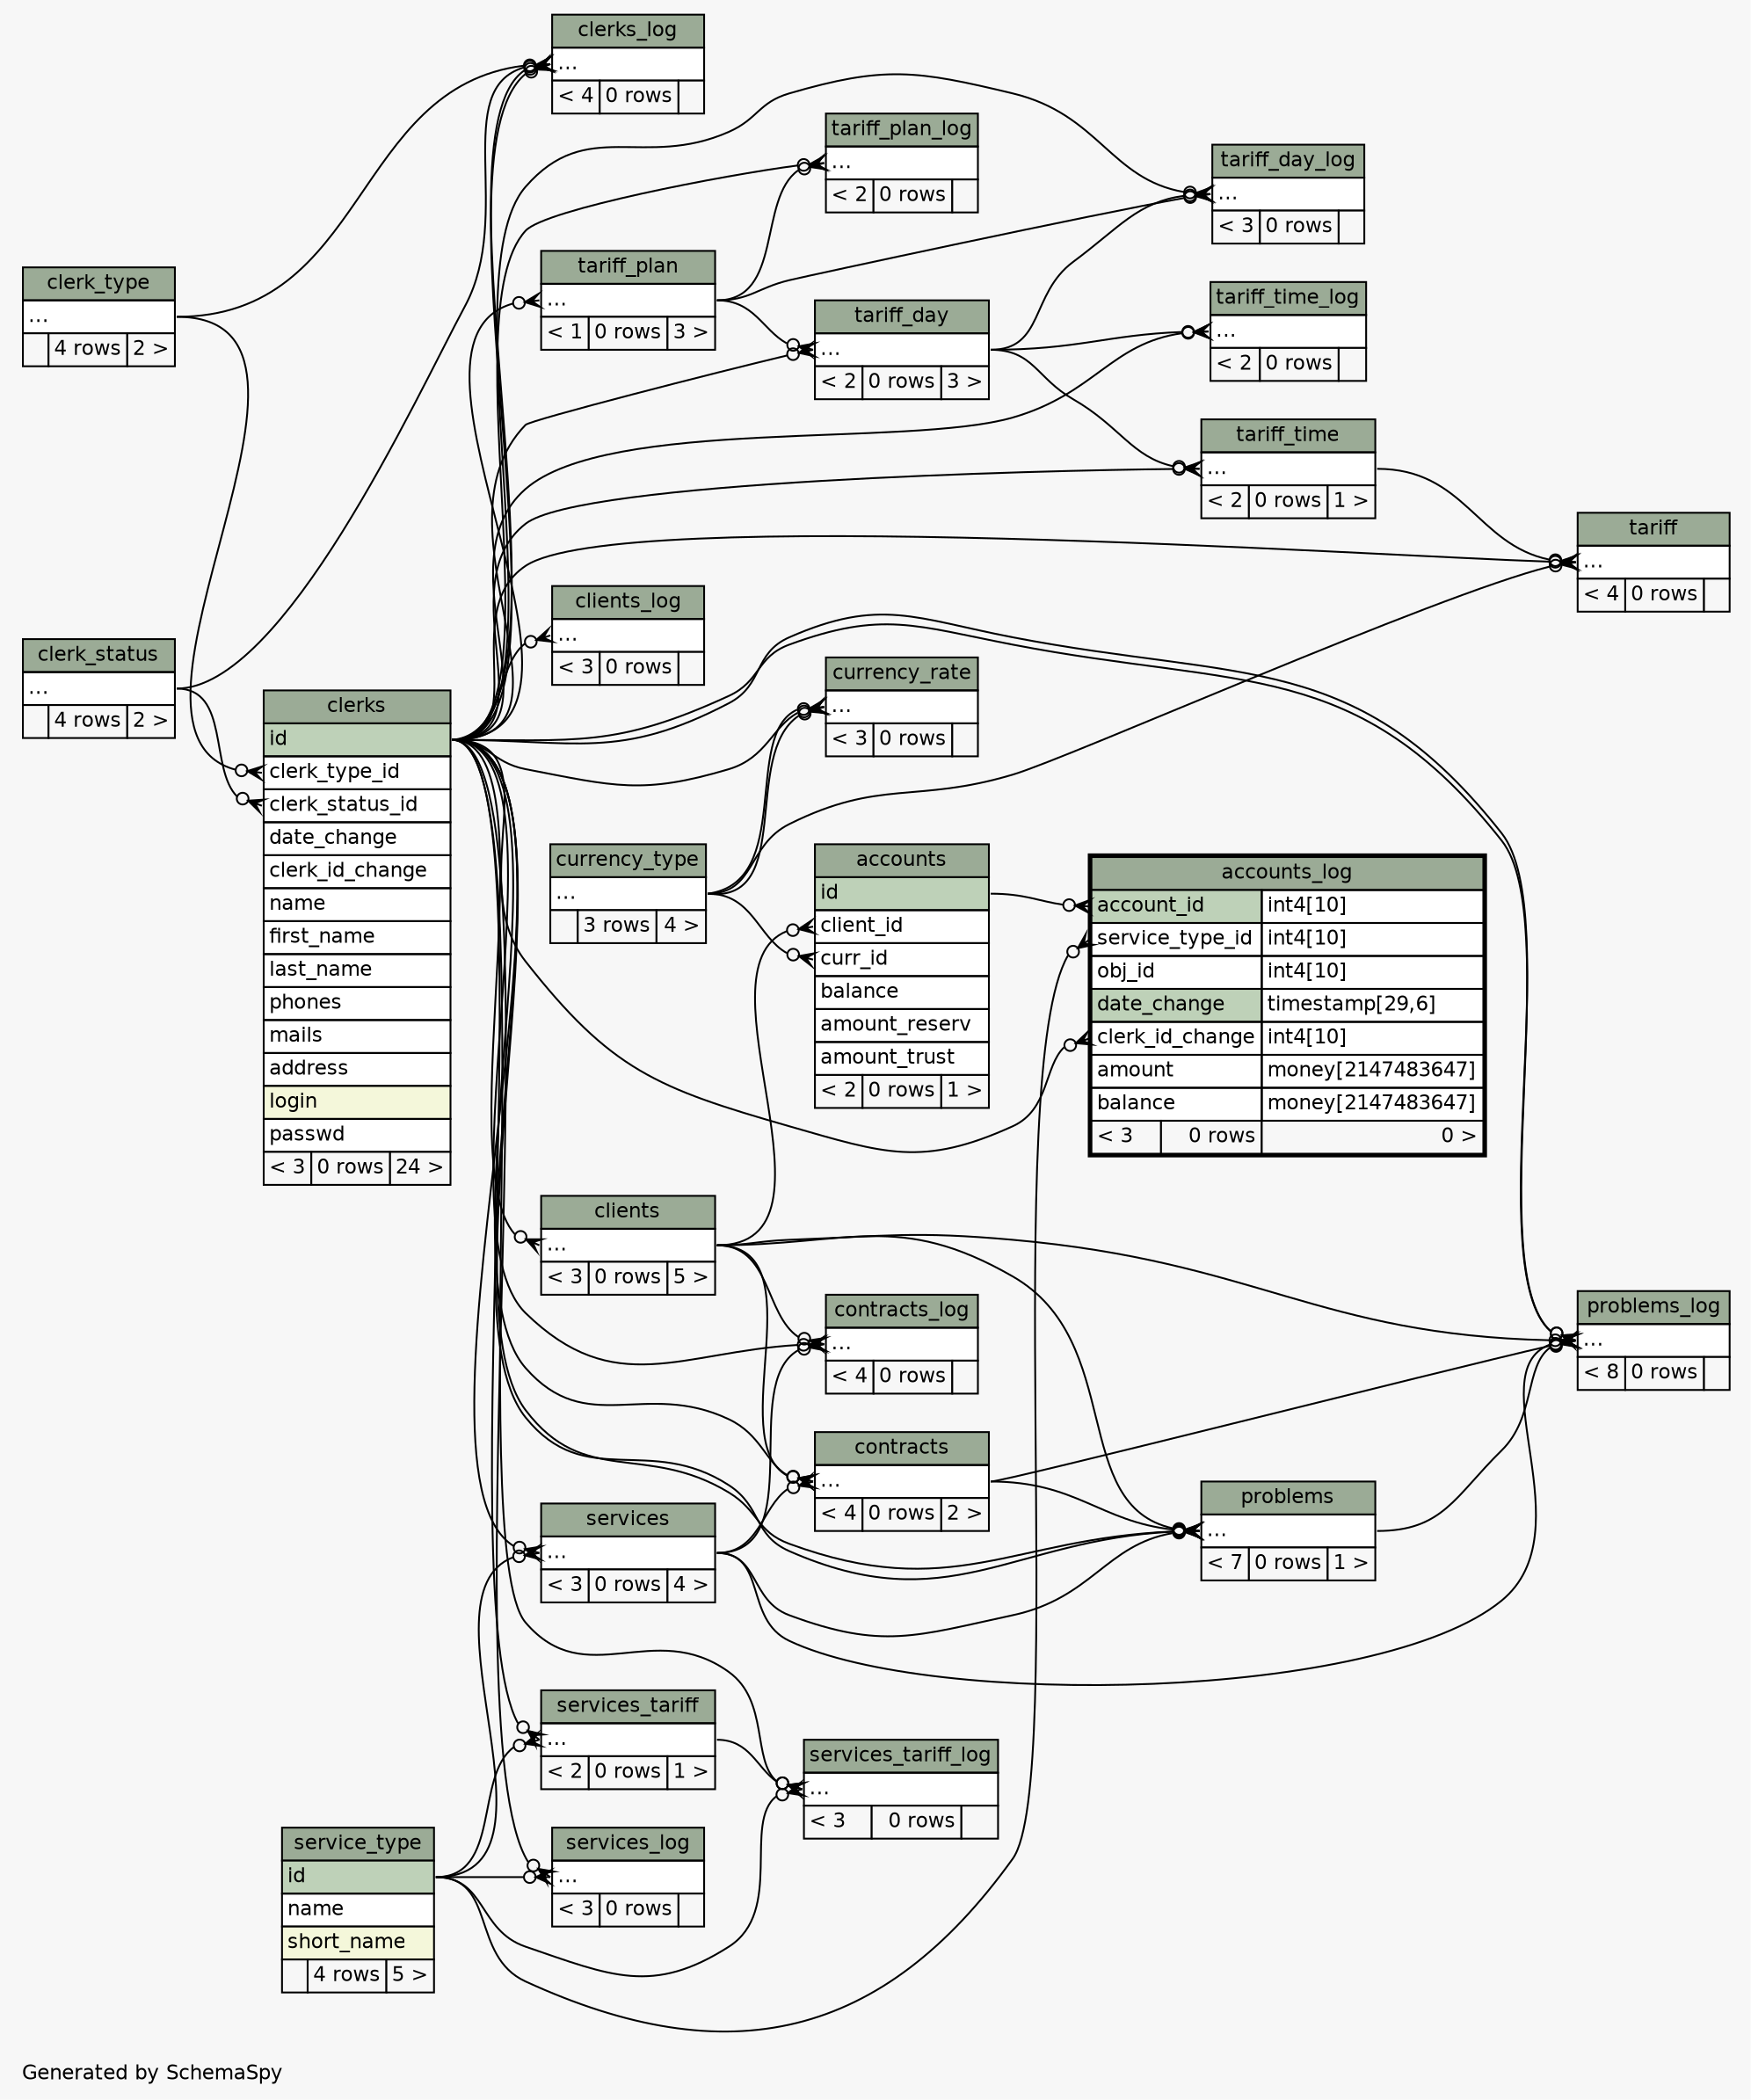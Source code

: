 // dot 2.26.0 on Linux 2.6.32-358.2.1.el6.x86_64
// SchemaSpy rev 590
digraph "twoDegreesRelationshipsDiagram" {
  graph [
    rankdir="RL"
    bgcolor="#f7f7f7"
    label="\nGenerated by SchemaSpy"
    labeljust="l"
    nodesep="0.18"
    ranksep="0.46"
    fontname="Helvetica"
    fontsize="11"
  ];
  node [
    fontname="Helvetica"
    fontsize="11"
    shape="plaintext"
  ];
  edge [
    arrowsize="0.8"
  ];
  "accounts":"client_id":w -> "clients":"elipses":e [arrowhead=none dir=back arrowtail=crowodot];
  "accounts":"curr_id":w -> "currency_type":"elipses":e [arrowhead=none dir=back arrowtail=crowodot];
  "accounts_log":"account_id":w -> "accounts":"id":e [arrowhead=none dir=back arrowtail=crowodot];
  "accounts_log":"clerk_id_change":w -> "clerks":"id":e [arrowhead=none dir=back arrowtail=crowodot];
  "accounts_log":"service_type_id":w -> "service_type":"id":e [arrowhead=none dir=back arrowtail=crowodot];
  "clerks":"clerk_status_id":w -> "clerk_status":"elipses":e [arrowhead=none dir=back arrowtail=crowodot];
  "clerks":"clerk_type_id":w -> "clerk_type":"elipses":e [arrowhead=none dir=back arrowtail=crowodot];
  "clerks_log":"elipses":w -> "clerks":"id":e [arrowhead=none dir=back arrowtail=crowodot];
  "clerks_log":"elipses":w -> "clerks":"id":e [arrowhead=none dir=back arrowtail=crowodot];
  "clerks_log":"elipses":w -> "clerk_status":"elipses":e [arrowhead=none dir=back arrowtail=crowodot];
  "clerks_log":"elipses":w -> "clerk_type":"elipses":e [arrowhead=none dir=back arrowtail=crowodot];
  "clients":"elipses":w -> "clerks":"id":e [arrowhead=none dir=back arrowtail=crowodot];
  "clients_log":"elipses":w -> "clerks":"id":e [arrowhead=none dir=back arrowtail=crowodot];
  "contracts":"elipses":w -> "clerks":"id":e [arrowhead=none dir=back arrowtail=crowodot];
  "contracts":"elipses":w -> "clients":"elipses":e [arrowhead=none dir=back arrowtail=crowodot];
  "contracts":"elipses":w -> "services":"elipses":e [arrowhead=none dir=back arrowtail=crowodot];
  "contracts_log":"elipses":w -> "clerks":"id":e [arrowhead=none dir=back arrowtail=crowodot];
  "contracts_log":"elipses":w -> "clients":"elipses":e [arrowhead=none dir=back arrowtail=crowodot];
  "contracts_log":"elipses":w -> "services":"elipses":e [arrowhead=none dir=back arrowtail=crowodot];
  "currency_rate":"elipses":w -> "clerks":"id":e [arrowhead=none dir=back arrowtail=crowodot];
  "currency_rate":"elipses":w -> "currency_type":"elipses":e [arrowhead=none dir=back arrowtail=crowodot];
  "currency_rate":"elipses":w -> "currency_type":"elipses":e [arrowhead=none dir=back arrowtail=crowodot];
  "problems":"elipses":w -> "clerks":"id":e [arrowhead=none dir=back arrowtail=crowodot];
  "problems":"elipses":w -> "clerks":"id":e [arrowhead=none dir=back arrowtail=crowodot];
  "problems":"elipses":w -> "clients":"elipses":e [arrowhead=none dir=back arrowtail=crowodot];
  "problems":"elipses":w -> "contracts":"elipses":e [arrowhead=none dir=back arrowtail=crowodot];
  "problems":"elipses":w -> "services":"elipses":e [arrowhead=none dir=back arrowtail=crowodot];
  "problems_log":"elipses":w -> "clerks":"id":e [arrowhead=none dir=back arrowtail=crowodot];
  "problems_log":"elipses":w -> "clerks":"id":e [arrowhead=none dir=back arrowtail=crowodot];
  "problems_log":"elipses":w -> "clients":"elipses":e [arrowhead=none dir=back arrowtail=crowodot];
  "problems_log":"elipses":w -> "contracts":"elipses":e [arrowhead=none dir=back arrowtail=crowodot];
  "problems_log":"elipses":w -> "problems":"elipses":e [arrowhead=none dir=back arrowtail=crowodot];
  "problems_log":"elipses":w -> "services":"elipses":e [arrowhead=none dir=back arrowtail=crowodot];
  "services":"elipses":w -> "clerks":"id":e [arrowhead=none dir=back arrowtail=crowodot];
  "services":"elipses":w -> "service_type":"id":e [arrowhead=none dir=back arrowtail=crowodot];
  "services_log":"elipses":w -> "clerks":"id":e [arrowhead=none dir=back arrowtail=crowodot];
  "services_log":"elipses":w -> "service_type":"id":e [arrowhead=none dir=back arrowtail=crowodot];
  "services_tariff":"elipses":w -> "clerks":"id":e [arrowhead=none dir=back arrowtail=crowodot];
  "services_tariff":"elipses":w -> "service_type":"id":e [arrowhead=none dir=back arrowtail=crowodot];
  "services_tariff_log":"elipses":w -> "clerks":"id":e [arrowhead=none dir=back arrowtail=crowodot];
  "services_tariff_log":"elipses":w -> "service_type":"id":e [arrowhead=none dir=back arrowtail=crowodot];
  "services_tariff_log":"elipses":w -> "services_tariff":"elipses":e [arrowhead=none dir=back arrowtail=crowodot];
  "tariff":"elipses":w -> "clerks":"id":e [arrowhead=none dir=back arrowtail=crowodot];
  "tariff":"elipses":w -> "currency_type":"elipses":e [arrowhead=none dir=back arrowtail=crowodot];
  "tariff":"elipses":w -> "tariff_time":"elipses":e [arrowhead=none dir=back arrowtail=crowodot];
  "tariff_day":"elipses":w -> "clerks":"id":e [arrowhead=none dir=back arrowtail=crowodot];
  "tariff_day":"elipses":w -> "tariff_plan":"elipses":e [arrowhead=none dir=back arrowtail=crowodot];
  "tariff_day_log":"elipses":w -> "clerks":"id":e [arrowhead=none dir=back arrowtail=crowodot];
  "tariff_day_log":"elipses":w -> "tariff_day":"elipses":e [arrowhead=none dir=back arrowtail=crowodot];
  "tariff_day_log":"elipses":w -> "tariff_plan":"elipses":e [arrowhead=none dir=back arrowtail=crowodot];
  "tariff_plan":"elipses":w -> "clerks":"id":e [arrowhead=none dir=back arrowtail=crowodot];
  "tariff_plan_log":"elipses":w -> "clerks":"id":e [arrowhead=none dir=back arrowtail=crowodot];
  "tariff_plan_log":"elipses":w -> "tariff_plan":"elipses":e [arrowhead=none dir=back arrowtail=crowodot];
  "tariff_time":"elipses":w -> "clerks":"id":e [arrowhead=none dir=back arrowtail=crowodot];
  "tariff_time":"elipses":w -> "tariff_day":"elipses":e [arrowhead=none dir=back arrowtail=crowodot];
  "tariff_time_log":"elipses":w -> "clerks":"id":e [arrowhead=none dir=back arrowtail=crowodot];
  "tariff_time_log":"elipses":w -> "tariff_day":"elipses":e [arrowhead=none dir=back arrowtail=crowodot];
  "accounts" [
    label=<
    <TABLE BORDER="0" CELLBORDER="1" CELLSPACING="0" BGCOLOR="#ffffff">
      <TR><TD COLSPAN="3" BGCOLOR="#9bab96" ALIGN="CENTER">accounts</TD></TR>
      <TR><TD PORT="id" COLSPAN="3" BGCOLOR="#bed1b8" ALIGN="LEFT">id</TD></TR>
      <TR><TD PORT="client_id" COLSPAN="3" ALIGN="LEFT">client_id</TD></TR>
      <TR><TD PORT="curr_id" COLSPAN="3" ALIGN="LEFT">curr_id</TD></TR>
      <TR><TD PORT="balance" COLSPAN="3" ALIGN="LEFT">balance</TD></TR>
      <TR><TD PORT="amount_reserv" COLSPAN="3" ALIGN="LEFT">amount_reserv</TD></TR>
      <TR><TD PORT="amount_trust" COLSPAN="3" ALIGN="LEFT">amount_trust</TD></TR>
      <TR><TD ALIGN="LEFT" BGCOLOR="#f7f7f7">&lt; 2</TD><TD ALIGN="RIGHT" BGCOLOR="#f7f7f7">0 rows</TD><TD ALIGN="RIGHT" BGCOLOR="#f7f7f7">1 &gt;</TD></TR>
    </TABLE>>
    URL="accounts.html"
    tooltip="accounts"
  ];
  "accounts_log" [
    label=<
    <TABLE BORDER="2" CELLBORDER="1" CELLSPACING="0" BGCOLOR="#ffffff">
      <TR><TD COLSPAN="3" BGCOLOR="#9bab96" ALIGN="CENTER">accounts_log</TD></TR>
      <TR><TD PORT="account_id" COLSPAN="2" BGCOLOR="#bed1b8" ALIGN="LEFT">account_id</TD><TD PORT="account_id.type" ALIGN="LEFT">int4[10]</TD></TR>
      <TR><TD PORT="service_type_id" COLSPAN="2" ALIGN="LEFT">service_type_id</TD><TD PORT="service_type_id.type" ALIGN="LEFT">int4[10]</TD></TR>
      <TR><TD PORT="obj_id" COLSPAN="2" ALIGN="LEFT">obj_id</TD><TD PORT="obj_id.type" ALIGN="LEFT">int4[10]</TD></TR>
      <TR><TD PORT="date_change" COLSPAN="2" BGCOLOR="#bed1b8" ALIGN="LEFT">date_change</TD><TD PORT="date_change.type" ALIGN="LEFT">timestamp[29,6]</TD></TR>
      <TR><TD PORT="clerk_id_change" COLSPAN="2" ALIGN="LEFT">clerk_id_change</TD><TD PORT="clerk_id_change.type" ALIGN="LEFT">int4[10]</TD></TR>
      <TR><TD PORT="amount" COLSPAN="2" ALIGN="LEFT">amount</TD><TD PORT="amount.type" ALIGN="LEFT">money[2147483647]</TD></TR>
      <TR><TD PORT="balance" COLSPAN="2" ALIGN="LEFT">balance</TD><TD PORT="balance.type" ALIGN="LEFT">money[2147483647]</TD></TR>
      <TR><TD ALIGN="LEFT" BGCOLOR="#f7f7f7">&lt; 3</TD><TD ALIGN="RIGHT" BGCOLOR="#f7f7f7">0 rows</TD><TD ALIGN="RIGHT" BGCOLOR="#f7f7f7">0 &gt;</TD></TR>
    </TABLE>>
    URL="accounts_log.html"
    tooltip="accounts_log"
  ];
  "clerk_status" [
    label=<
    <TABLE BORDER="0" CELLBORDER="1" CELLSPACING="0" BGCOLOR="#ffffff">
      <TR><TD COLSPAN="3" BGCOLOR="#9bab96" ALIGN="CENTER">clerk_status</TD></TR>
      <TR><TD PORT="elipses" COLSPAN="3" ALIGN="LEFT">...</TD></TR>
      <TR><TD ALIGN="LEFT" BGCOLOR="#f7f7f7">  </TD><TD ALIGN="RIGHT" BGCOLOR="#f7f7f7">4 rows</TD><TD ALIGN="RIGHT" BGCOLOR="#f7f7f7">2 &gt;</TD></TR>
    </TABLE>>
    URL="clerk_status.html"
    tooltip="clerk_status"
  ];
  "clerk_type" [
    label=<
    <TABLE BORDER="0" CELLBORDER="1" CELLSPACING="0" BGCOLOR="#ffffff">
      <TR><TD COLSPAN="3" BGCOLOR="#9bab96" ALIGN="CENTER">clerk_type</TD></TR>
      <TR><TD PORT="elipses" COLSPAN="3" ALIGN="LEFT">...</TD></TR>
      <TR><TD ALIGN="LEFT" BGCOLOR="#f7f7f7">  </TD><TD ALIGN="RIGHT" BGCOLOR="#f7f7f7">4 rows</TD><TD ALIGN="RIGHT" BGCOLOR="#f7f7f7">2 &gt;</TD></TR>
    </TABLE>>
    URL="clerk_type.html"
    tooltip="clerk_type"
  ];
  "clerks" [
    label=<
    <TABLE BORDER="0" CELLBORDER="1" CELLSPACING="0" BGCOLOR="#ffffff">
      <TR><TD COLSPAN="3" BGCOLOR="#9bab96" ALIGN="CENTER">clerks</TD></TR>
      <TR><TD PORT="id" COLSPAN="3" BGCOLOR="#bed1b8" ALIGN="LEFT">id</TD></TR>
      <TR><TD PORT="clerk_type_id" COLSPAN="3" ALIGN="LEFT">clerk_type_id</TD></TR>
      <TR><TD PORT="clerk_status_id" COLSPAN="3" ALIGN="LEFT">clerk_status_id</TD></TR>
      <TR><TD PORT="date_change" COLSPAN="3" ALIGN="LEFT">date_change</TD></TR>
      <TR><TD PORT="clerk_id_change" COLSPAN="3" ALIGN="LEFT">clerk_id_change</TD></TR>
      <TR><TD PORT="name" COLSPAN="3" ALIGN="LEFT">name</TD></TR>
      <TR><TD PORT="first_name" COLSPAN="3" ALIGN="LEFT">first_name</TD></TR>
      <TR><TD PORT="last_name" COLSPAN="3" ALIGN="LEFT">last_name</TD></TR>
      <TR><TD PORT="phones" COLSPAN="3" ALIGN="LEFT">phones</TD></TR>
      <TR><TD PORT="mails" COLSPAN="3" ALIGN="LEFT">mails</TD></TR>
      <TR><TD PORT="address" COLSPAN="3" ALIGN="LEFT">address</TD></TR>
      <TR><TD PORT="login" COLSPAN="3" BGCOLOR="#f4f7da" ALIGN="LEFT">login</TD></TR>
      <TR><TD PORT="passwd" COLSPAN="3" ALIGN="LEFT">passwd</TD></TR>
      <TR><TD ALIGN="LEFT" BGCOLOR="#f7f7f7">&lt; 3</TD><TD ALIGN="RIGHT" BGCOLOR="#f7f7f7">0 rows</TD><TD ALIGN="RIGHT" BGCOLOR="#f7f7f7">24 &gt;</TD></TR>
    </TABLE>>
    URL="clerks.html"
    tooltip="clerks"
  ];
  "clerks_log" [
    label=<
    <TABLE BORDER="0" CELLBORDER="1" CELLSPACING="0" BGCOLOR="#ffffff">
      <TR><TD COLSPAN="3" BGCOLOR="#9bab96" ALIGN="CENTER">clerks_log</TD></TR>
      <TR><TD PORT="elipses" COLSPAN="3" ALIGN="LEFT">...</TD></TR>
      <TR><TD ALIGN="LEFT" BGCOLOR="#f7f7f7">&lt; 4</TD><TD ALIGN="RIGHT" BGCOLOR="#f7f7f7">0 rows</TD><TD ALIGN="RIGHT" BGCOLOR="#f7f7f7">  </TD></TR>
    </TABLE>>
    URL="clerks_log.html"
    tooltip="clerks_log"
  ];
  "clients" [
    label=<
    <TABLE BORDER="0" CELLBORDER="1" CELLSPACING="0" BGCOLOR="#ffffff">
      <TR><TD COLSPAN="3" BGCOLOR="#9bab96" ALIGN="CENTER">clients</TD></TR>
      <TR><TD PORT="elipses" COLSPAN="3" ALIGN="LEFT">...</TD></TR>
      <TR><TD ALIGN="LEFT" BGCOLOR="#f7f7f7">&lt; 3</TD><TD ALIGN="RIGHT" BGCOLOR="#f7f7f7">0 rows</TD><TD ALIGN="RIGHT" BGCOLOR="#f7f7f7">5 &gt;</TD></TR>
    </TABLE>>
    URL="clients.html"
    tooltip="clients"
  ];
  "clients_log" [
    label=<
    <TABLE BORDER="0" CELLBORDER="1" CELLSPACING="0" BGCOLOR="#ffffff">
      <TR><TD COLSPAN="3" BGCOLOR="#9bab96" ALIGN="CENTER">clients_log</TD></TR>
      <TR><TD PORT="elipses" COLSPAN="3" ALIGN="LEFT">...</TD></TR>
      <TR><TD ALIGN="LEFT" BGCOLOR="#f7f7f7">&lt; 3</TD><TD ALIGN="RIGHT" BGCOLOR="#f7f7f7">0 rows</TD><TD ALIGN="RIGHT" BGCOLOR="#f7f7f7">  </TD></TR>
    </TABLE>>
    URL="clients_log.html"
    tooltip="clients_log"
  ];
  "contracts" [
    label=<
    <TABLE BORDER="0" CELLBORDER="1" CELLSPACING="0" BGCOLOR="#ffffff">
      <TR><TD COLSPAN="3" BGCOLOR="#9bab96" ALIGN="CENTER">contracts</TD></TR>
      <TR><TD PORT="elipses" COLSPAN="3" ALIGN="LEFT">...</TD></TR>
      <TR><TD ALIGN="LEFT" BGCOLOR="#f7f7f7">&lt; 4</TD><TD ALIGN="RIGHT" BGCOLOR="#f7f7f7">0 rows</TD><TD ALIGN="RIGHT" BGCOLOR="#f7f7f7">2 &gt;</TD></TR>
    </TABLE>>
    URL="contracts.html"
    tooltip="contracts"
  ];
  "contracts_log" [
    label=<
    <TABLE BORDER="0" CELLBORDER="1" CELLSPACING="0" BGCOLOR="#ffffff">
      <TR><TD COLSPAN="3" BGCOLOR="#9bab96" ALIGN="CENTER">contracts_log</TD></TR>
      <TR><TD PORT="elipses" COLSPAN="3" ALIGN="LEFT">...</TD></TR>
      <TR><TD ALIGN="LEFT" BGCOLOR="#f7f7f7">&lt; 4</TD><TD ALIGN="RIGHT" BGCOLOR="#f7f7f7">0 rows</TD><TD ALIGN="RIGHT" BGCOLOR="#f7f7f7">  </TD></TR>
    </TABLE>>
    URL="contracts_log.html"
    tooltip="contracts_log"
  ];
  "currency_rate" [
    label=<
    <TABLE BORDER="0" CELLBORDER="1" CELLSPACING="0" BGCOLOR="#ffffff">
      <TR><TD COLSPAN="3" BGCOLOR="#9bab96" ALIGN="CENTER">currency_rate</TD></TR>
      <TR><TD PORT="elipses" COLSPAN="3" ALIGN="LEFT">...</TD></TR>
      <TR><TD ALIGN="LEFT" BGCOLOR="#f7f7f7">&lt; 3</TD><TD ALIGN="RIGHT" BGCOLOR="#f7f7f7">0 rows</TD><TD ALIGN="RIGHT" BGCOLOR="#f7f7f7">  </TD></TR>
    </TABLE>>
    URL="currency_rate.html"
    tooltip="currency_rate"
  ];
  "currency_type" [
    label=<
    <TABLE BORDER="0" CELLBORDER="1" CELLSPACING="0" BGCOLOR="#ffffff">
      <TR><TD COLSPAN="3" BGCOLOR="#9bab96" ALIGN="CENTER">currency_type</TD></TR>
      <TR><TD PORT="elipses" COLSPAN="3" ALIGN="LEFT">...</TD></TR>
      <TR><TD ALIGN="LEFT" BGCOLOR="#f7f7f7">  </TD><TD ALIGN="RIGHT" BGCOLOR="#f7f7f7">3 rows</TD><TD ALIGN="RIGHT" BGCOLOR="#f7f7f7">4 &gt;</TD></TR>
    </TABLE>>
    URL="currency_type.html"
    tooltip="currency_type"
  ];
  "problems" [
    label=<
    <TABLE BORDER="0" CELLBORDER="1" CELLSPACING="0" BGCOLOR="#ffffff">
      <TR><TD COLSPAN="3" BGCOLOR="#9bab96" ALIGN="CENTER">problems</TD></TR>
      <TR><TD PORT="elipses" COLSPAN="3" ALIGN="LEFT">...</TD></TR>
      <TR><TD ALIGN="LEFT" BGCOLOR="#f7f7f7">&lt; 7</TD><TD ALIGN="RIGHT" BGCOLOR="#f7f7f7">0 rows</TD><TD ALIGN="RIGHT" BGCOLOR="#f7f7f7">1 &gt;</TD></TR>
    </TABLE>>
    URL="problems.html"
    tooltip="problems"
  ];
  "problems_log" [
    label=<
    <TABLE BORDER="0" CELLBORDER="1" CELLSPACING="0" BGCOLOR="#ffffff">
      <TR><TD COLSPAN="3" BGCOLOR="#9bab96" ALIGN="CENTER">problems_log</TD></TR>
      <TR><TD PORT="elipses" COLSPAN="3" ALIGN="LEFT">...</TD></TR>
      <TR><TD ALIGN="LEFT" BGCOLOR="#f7f7f7">&lt; 8</TD><TD ALIGN="RIGHT" BGCOLOR="#f7f7f7">0 rows</TD><TD ALIGN="RIGHT" BGCOLOR="#f7f7f7">  </TD></TR>
    </TABLE>>
    URL="problems_log.html"
    tooltip="problems_log"
  ];
  "service_type" [
    label=<
    <TABLE BORDER="0" CELLBORDER="1" CELLSPACING="0" BGCOLOR="#ffffff">
      <TR><TD COLSPAN="3" BGCOLOR="#9bab96" ALIGN="CENTER">service_type</TD></TR>
      <TR><TD PORT="id" COLSPAN="3" BGCOLOR="#bed1b8" ALIGN="LEFT">id</TD></TR>
      <TR><TD PORT="name" COLSPAN="3" ALIGN="LEFT">name</TD></TR>
      <TR><TD PORT="short_name" COLSPAN="3" BGCOLOR="#f4f7da" ALIGN="LEFT">short_name</TD></TR>
      <TR><TD ALIGN="LEFT" BGCOLOR="#f7f7f7">  </TD><TD ALIGN="RIGHT" BGCOLOR="#f7f7f7">4 rows</TD><TD ALIGN="RIGHT" BGCOLOR="#f7f7f7">5 &gt;</TD></TR>
    </TABLE>>
    URL="service_type.html"
    tooltip="service_type"
  ];
  "services" [
    label=<
    <TABLE BORDER="0" CELLBORDER="1" CELLSPACING="0" BGCOLOR="#ffffff">
      <TR><TD COLSPAN="3" BGCOLOR="#9bab96" ALIGN="CENTER">services</TD></TR>
      <TR><TD PORT="elipses" COLSPAN="3" ALIGN="LEFT">...</TD></TR>
      <TR><TD ALIGN="LEFT" BGCOLOR="#f7f7f7">&lt; 3</TD><TD ALIGN="RIGHT" BGCOLOR="#f7f7f7">0 rows</TD><TD ALIGN="RIGHT" BGCOLOR="#f7f7f7">4 &gt;</TD></TR>
    </TABLE>>
    URL="services.html"
    tooltip="services"
  ];
  "services_log" [
    label=<
    <TABLE BORDER="0" CELLBORDER="1" CELLSPACING="0" BGCOLOR="#ffffff">
      <TR><TD COLSPAN="3" BGCOLOR="#9bab96" ALIGN="CENTER">services_log</TD></TR>
      <TR><TD PORT="elipses" COLSPAN="3" ALIGN="LEFT">...</TD></TR>
      <TR><TD ALIGN="LEFT" BGCOLOR="#f7f7f7">&lt; 3</TD><TD ALIGN="RIGHT" BGCOLOR="#f7f7f7">0 rows</TD><TD ALIGN="RIGHT" BGCOLOR="#f7f7f7">  </TD></TR>
    </TABLE>>
    URL="services_log.html"
    tooltip="services_log"
  ];
  "services_tariff" [
    label=<
    <TABLE BORDER="0" CELLBORDER="1" CELLSPACING="0" BGCOLOR="#ffffff">
      <TR><TD COLSPAN="3" BGCOLOR="#9bab96" ALIGN="CENTER">services_tariff</TD></TR>
      <TR><TD PORT="elipses" COLSPAN="3" ALIGN="LEFT">...</TD></TR>
      <TR><TD ALIGN="LEFT" BGCOLOR="#f7f7f7">&lt; 2</TD><TD ALIGN="RIGHT" BGCOLOR="#f7f7f7">0 rows</TD><TD ALIGN="RIGHT" BGCOLOR="#f7f7f7">1 &gt;</TD></TR>
    </TABLE>>
    URL="services_tariff.html"
    tooltip="services_tariff"
  ];
  "services_tariff_log" [
    label=<
    <TABLE BORDER="0" CELLBORDER="1" CELLSPACING="0" BGCOLOR="#ffffff">
      <TR><TD COLSPAN="3" BGCOLOR="#9bab96" ALIGN="CENTER">services_tariff_log</TD></TR>
      <TR><TD PORT="elipses" COLSPAN="3" ALIGN="LEFT">...</TD></TR>
      <TR><TD ALIGN="LEFT" BGCOLOR="#f7f7f7">&lt; 3</TD><TD ALIGN="RIGHT" BGCOLOR="#f7f7f7">0 rows</TD><TD ALIGN="RIGHT" BGCOLOR="#f7f7f7">  </TD></TR>
    </TABLE>>
    URL="services_tariff_log.html"
    tooltip="services_tariff_log"
  ];
  "tariff" [
    label=<
    <TABLE BORDER="0" CELLBORDER="1" CELLSPACING="0" BGCOLOR="#ffffff">
      <TR><TD COLSPAN="3" BGCOLOR="#9bab96" ALIGN="CENTER">tariff</TD></TR>
      <TR><TD PORT="elipses" COLSPAN="3" ALIGN="LEFT">...</TD></TR>
      <TR><TD ALIGN="LEFT" BGCOLOR="#f7f7f7">&lt; 4</TD><TD ALIGN="RIGHT" BGCOLOR="#f7f7f7">0 rows</TD><TD ALIGN="RIGHT" BGCOLOR="#f7f7f7">  </TD></TR>
    </TABLE>>
    URL="tariff.html"
    tooltip="tariff"
  ];
  "tariff_day" [
    label=<
    <TABLE BORDER="0" CELLBORDER="1" CELLSPACING="0" BGCOLOR="#ffffff">
      <TR><TD COLSPAN="3" BGCOLOR="#9bab96" ALIGN="CENTER">tariff_day</TD></TR>
      <TR><TD PORT="elipses" COLSPAN="3" ALIGN="LEFT">...</TD></TR>
      <TR><TD ALIGN="LEFT" BGCOLOR="#f7f7f7">&lt; 2</TD><TD ALIGN="RIGHT" BGCOLOR="#f7f7f7">0 rows</TD><TD ALIGN="RIGHT" BGCOLOR="#f7f7f7">3 &gt;</TD></TR>
    </TABLE>>
    URL="tariff_day.html"
    tooltip="tariff_day"
  ];
  "tariff_day_log" [
    label=<
    <TABLE BORDER="0" CELLBORDER="1" CELLSPACING="0" BGCOLOR="#ffffff">
      <TR><TD COLSPAN="3" BGCOLOR="#9bab96" ALIGN="CENTER">tariff_day_log</TD></TR>
      <TR><TD PORT="elipses" COLSPAN="3" ALIGN="LEFT">...</TD></TR>
      <TR><TD ALIGN="LEFT" BGCOLOR="#f7f7f7">&lt; 3</TD><TD ALIGN="RIGHT" BGCOLOR="#f7f7f7">0 rows</TD><TD ALIGN="RIGHT" BGCOLOR="#f7f7f7">  </TD></TR>
    </TABLE>>
    URL="tariff_day_log.html"
    tooltip="tariff_day_log"
  ];
  "tariff_plan" [
    label=<
    <TABLE BORDER="0" CELLBORDER="1" CELLSPACING="0" BGCOLOR="#ffffff">
      <TR><TD COLSPAN="3" BGCOLOR="#9bab96" ALIGN="CENTER">tariff_plan</TD></TR>
      <TR><TD PORT="elipses" COLSPAN="3" ALIGN="LEFT">...</TD></TR>
      <TR><TD ALIGN="LEFT" BGCOLOR="#f7f7f7">&lt; 1</TD><TD ALIGN="RIGHT" BGCOLOR="#f7f7f7">0 rows</TD><TD ALIGN="RIGHT" BGCOLOR="#f7f7f7">3 &gt;</TD></TR>
    </TABLE>>
    URL="tariff_plan.html"
    tooltip="tariff_plan"
  ];
  "tariff_plan_log" [
    label=<
    <TABLE BORDER="0" CELLBORDER="1" CELLSPACING="0" BGCOLOR="#ffffff">
      <TR><TD COLSPAN="3" BGCOLOR="#9bab96" ALIGN="CENTER">tariff_plan_log</TD></TR>
      <TR><TD PORT="elipses" COLSPAN="3" ALIGN="LEFT">...</TD></TR>
      <TR><TD ALIGN="LEFT" BGCOLOR="#f7f7f7">&lt; 2</TD><TD ALIGN="RIGHT" BGCOLOR="#f7f7f7">0 rows</TD><TD ALIGN="RIGHT" BGCOLOR="#f7f7f7">  </TD></TR>
    </TABLE>>
    URL="tariff_plan_log.html"
    tooltip="tariff_plan_log"
  ];
  "tariff_time" [
    label=<
    <TABLE BORDER="0" CELLBORDER="1" CELLSPACING="0" BGCOLOR="#ffffff">
      <TR><TD COLSPAN="3" BGCOLOR="#9bab96" ALIGN="CENTER">tariff_time</TD></TR>
      <TR><TD PORT="elipses" COLSPAN="3" ALIGN="LEFT">...</TD></TR>
      <TR><TD ALIGN="LEFT" BGCOLOR="#f7f7f7">&lt; 2</TD><TD ALIGN="RIGHT" BGCOLOR="#f7f7f7">0 rows</TD><TD ALIGN="RIGHT" BGCOLOR="#f7f7f7">1 &gt;</TD></TR>
    </TABLE>>
    URL="tariff_time.html"
    tooltip="tariff_time"
  ];
  "tariff_time_log" [
    label=<
    <TABLE BORDER="0" CELLBORDER="1" CELLSPACING="0" BGCOLOR="#ffffff">
      <TR><TD COLSPAN="3" BGCOLOR="#9bab96" ALIGN="CENTER">tariff_time_log</TD></TR>
      <TR><TD PORT="elipses" COLSPAN="3" ALIGN="LEFT">...</TD></TR>
      <TR><TD ALIGN="LEFT" BGCOLOR="#f7f7f7">&lt; 2</TD><TD ALIGN="RIGHT" BGCOLOR="#f7f7f7">0 rows</TD><TD ALIGN="RIGHT" BGCOLOR="#f7f7f7">  </TD></TR>
    </TABLE>>
    URL="tariff_time_log.html"
    tooltip="tariff_time_log"
  ];
}
